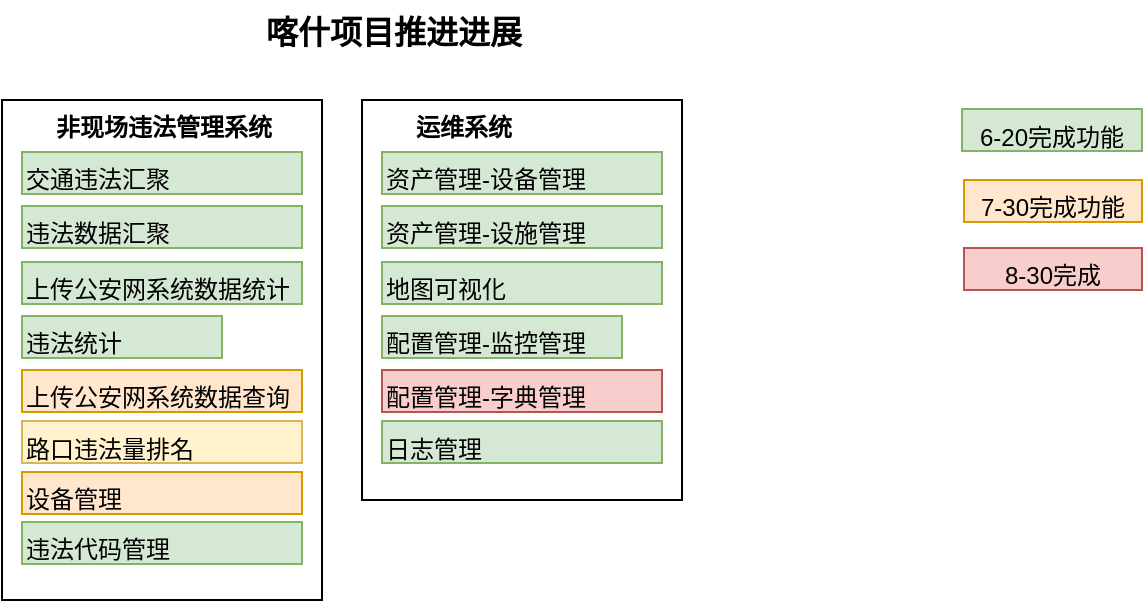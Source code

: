 <mxfile version="24.6.0" type="github">
  <diagram name="第 1 页" id="Q1H-f1rdF5ZldosdVT-W">
    <mxGraphModel dx="1434" dy="705" grid="1" gridSize="10" guides="1" tooltips="1" connect="1" arrows="1" fold="1" page="1" pageScale="1" pageWidth="827" pageHeight="1169" math="0" shadow="0">
      <root>
        <mxCell id="0" />
        <mxCell id="1" parent="0" />
        <mxCell id="HGRkvcp35Z2EBa17WWVa-1" value="" style="rounded=0;whiteSpace=wrap;html=1;" vertex="1" parent="1">
          <mxGeometry x="60" y="110" width="160" height="250" as="geometry" />
        </mxCell>
        <mxCell id="HGRkvcp35Z2EBa17WWVa-2" value="非现场违法管理系统" style="text;whiteSpace=wrap;fontStyle=1" vertex="1" parent="1">
          <mxGeometry x="85" y="110" width="120" height="30" as="geometry" />
        </mxCell>
        <mxCell id="HGRkvcp35Z2EBa17WWVa-3" value="交通违法汇聚" style="text;whiteSpace=wrap;fillColor=#d5e8d4;strokeColor=#82b366;" vertex="1" parent="1">
          <mxGeometry x="70" y="136" width="140" height="21" as="geometry" />
        </mxCell>
        <mxCell id="HGRkvcp35Z2EBa17WWVa-4" value="违法数据汇聚" style="text;whiteSpace=wrap;fillColor=#d5e8d4;strokeColor=#82b366;" vertex="1" parent="1">
          <mxGeometry x="70" y="163" width="140" height="21" as="geometry" />
        </mxCell>
        <mxCell id="HGRkvcp35Z2EBa17WWVa-5" value="上传公安网系统数据统计" style="text;whiteSpace=wrap;fillColor=#d5e8d4;strokeColor=#82b366;" vertex="1" parent="1">
          <mxGeometry x="70" y="191" width="140" height="21" as="geometry" />
        </mxCell>
        <mxCell id="HGRkvcp35Z2EBa17WWVa-6" value="违法统计" style="text;whiteSpace=wrap;fillColor=#d5e8d4;strokeColor=#82b366;" vertex="1" parent="1">
          <mxGeometry x="70" y="218" width="100" height="21" as="geometry" />
        </mxCell>
        <mxCell id="HGRkvcp35Z2EBa17WWVa-7" value="上传公安网系统数据查询" style="text;whiteSpace=wrap;fillColor=#ffe6cc;strokeColor=#d79b00;" vertex="1" parent="1">
          <mxGeometry x="70" y="245" width="140" height="21" as="geometry" />
        </mxCell>
        <mxCell id="HGRkvcp35Z2EBa17WWVa-8" value="路口违法量排名" style="text;whiteSpace=wrap;fillColor=#fff2cc;strokeColor=#d6b656;" vertex="1" parent="1">
          <mxGeometry x="70" y="270.5" width="140" height="21" as="geometry" />
        </mxCell>
        <mxCell id="HGRkvcp35Z2EBa17WWVa-9" value="设备管理" style="text;whiteSpace=wrap;fillColor=#ffe6cc;strokeColor=#d79b00;" vertex="1" parent="1">
          <mxGeometry x="70" y="296" width="140" height="21" as="geometry" />
        </mxCell>
        <mxCell id="HGRkvcp35Z2EBa17WWVa-10" value="违法代码管理" style="text;whiteSpace=wrap;fillColor=#d5e8d4;strokeColor=#82b366;" vertex="1" parent="1">
          <mxGeometry x="70" y="321" width="140" height="21" as="geometry" />
        </mxCell>
        <mxCell id="HGRkvcp35Z2EBa17WWVa-13" value="" style="rounded=0;whiteSpace=wrap;html=1;" vertex="1" parent="1">
          <mxGeometry x="240" y="110" width="160" height="200" as="geometry" />
        </mxCell>
        <mxCell id="HGRkvcp35Z2EBa17WWVa-14" value="运维系统" style="text;whiteSpace=wrap;fontStyle=1" vertex="1" parent="1">
          <mxGeometry x="265" y="110" width="120" height="30" as="geometry" />
        </mxCell>
        <mxCell id="HGRkvcp35Z2EBa17WWVa-15" value="资产管理-设备管理" style="text;whiteSpace=wrap;fillColor=#d5e8d4;strokeColor=#82b366;" vertex="1" parent="1">
          <mxGeometry x="250" y="136" width="140" height="21" as="geometry" />
        </mxCell>
        <mxCell id="HGRkvcp35Z2EBa17WWVa-16" value="资产管理-设施管理" style="text;whiteSpace=wrap;fillColor=#d5e8d4;strokeColor=#82b366;" vertex="1" parent="1">
          <mxGeometry x="250" y="163" width="140" height="21" as="geometry" />
        </mxCell>
        <mxCell id="HGRkvcp35Z2EBa17WWVa-17" value="地图可视化" style="text;whiteSpace=wrap;fillColor=#d5e8d4;strokeColor=#82b366;" vertex="1" parent="1">
          <mxGeometry x="250" y="191" width="140" height="21" as="geometry" />
        </mxCell>
        <mxCell id="HGRkvcp35Z2EBa17WWVa-18" value="配置管理-监控管理" style="text;whiteSpace=wrap;fillColor=#d5e8d4;strokeColor=#82b366;" vertex="1" parent="1">
          <mxGeometry x="250" y="218" width="120" height="21" as="geometry" />
        </mxCell>
        <mxCell id="HGRkvcp35Z2EBa17WWVa-19" value="配置管理-字典管理" style="text;whiteSpace=wrap;fillColor=#f8cecc;strokeColor=#b85450;" vertex="1" parent="1">
          <mxGeometry x="250" y="245" width="140" height="21" as="geometry" />
        </mxCell>
        <mxCell id="HGRkvcp35Z2EBa17WWVa-20" value="日志管理" style="text;whiteSpace=wrap;fillColor=#d5e8d4;strokeColor=#82b366;" vertex="1" parent="1">
          <mxGeometry x="250" y="270.5" width="140" height="21" as="geometry" />
        </mxCell>
        <mxCell id="HGRkvcp35Z2EBa17WWVa-23" value="喀什项目推进进展" style="text;whiteSpace=wrap;fontStyle=1;fontSize=16;" vertex="1" parent="1">
          <mxGeometry x="190" y="60" width="270" height="30" as="geometry" />
        </mxCell>
        <mxCell id="HGRkvcp35Z2EBa17WWVa-24" value="7-30完成功能" style="text;whiteSpace=wrap;fillColor=#ffe6cc;strokeColor=#d79b00;align=center;" vertex="1" parent="1">
          <mxGeometry x="541" y="150" width="89" height="21" as="geometry" />
        </mxCell>
        <mxCell id="HGRkvcp35Z2EBa17WWVa-26" value="8-30完成" style="text;whiteSpace=wrap;fillColor=#f8cecc;strokeColor=#b85450;align=center;" vertex="1" parent="1">
          <mxGeometry x="541" y="184" width="89" height="21" as="geometry" />
        </mxCell>
        <mxCell id="HGRkvcp35Z2EBa17WWVa-27" value="6-20完成功能" style="text;whiteSpace=wrap;fillColor=#d5e8d4;strokeColor=#82b366;align=center;" vertex="1" parent="1">
          <mxGeometry x="540" y="114.5" width="90" height="21" as="geometry" />
        </mxCell>
      </root>
    </mxGraphModel>
  </diagram>
</mxfile>

